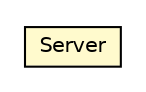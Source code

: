 #!/usr/local/bin/dot
#
# Class diagram 
# Generated by UMLGraph version 5.1 (http://www.umlgraph.org/)
#

digraph G {
	edge [fontname="Helvetica",fontsize=10,labelfontname="Helvetica",labelfontsize=10];
	node [fontname="Helvetica",fontsize=10,shape=plaintext];
	nodesep=0.25;
	ranksep=0.5;
	// net.sereneproject.collector.domain.Server
	c239 [label=<<table title="net.sereneproject.collector.domain.Server" border="0" cellborder="1" cellspacing="0" cellpadding="2" port="p" bgcolor="lemonChiffon" href="./Server.html">
		<tr><td><table border="0" cellspacing="0" cellpadding="1">
<tr><td align="center" balign="center"> Server </td></tr>
		</table></td></tr>
		</table>>, fontname="Helvetica", fontcolor="black", fontsize=10.0];
}

